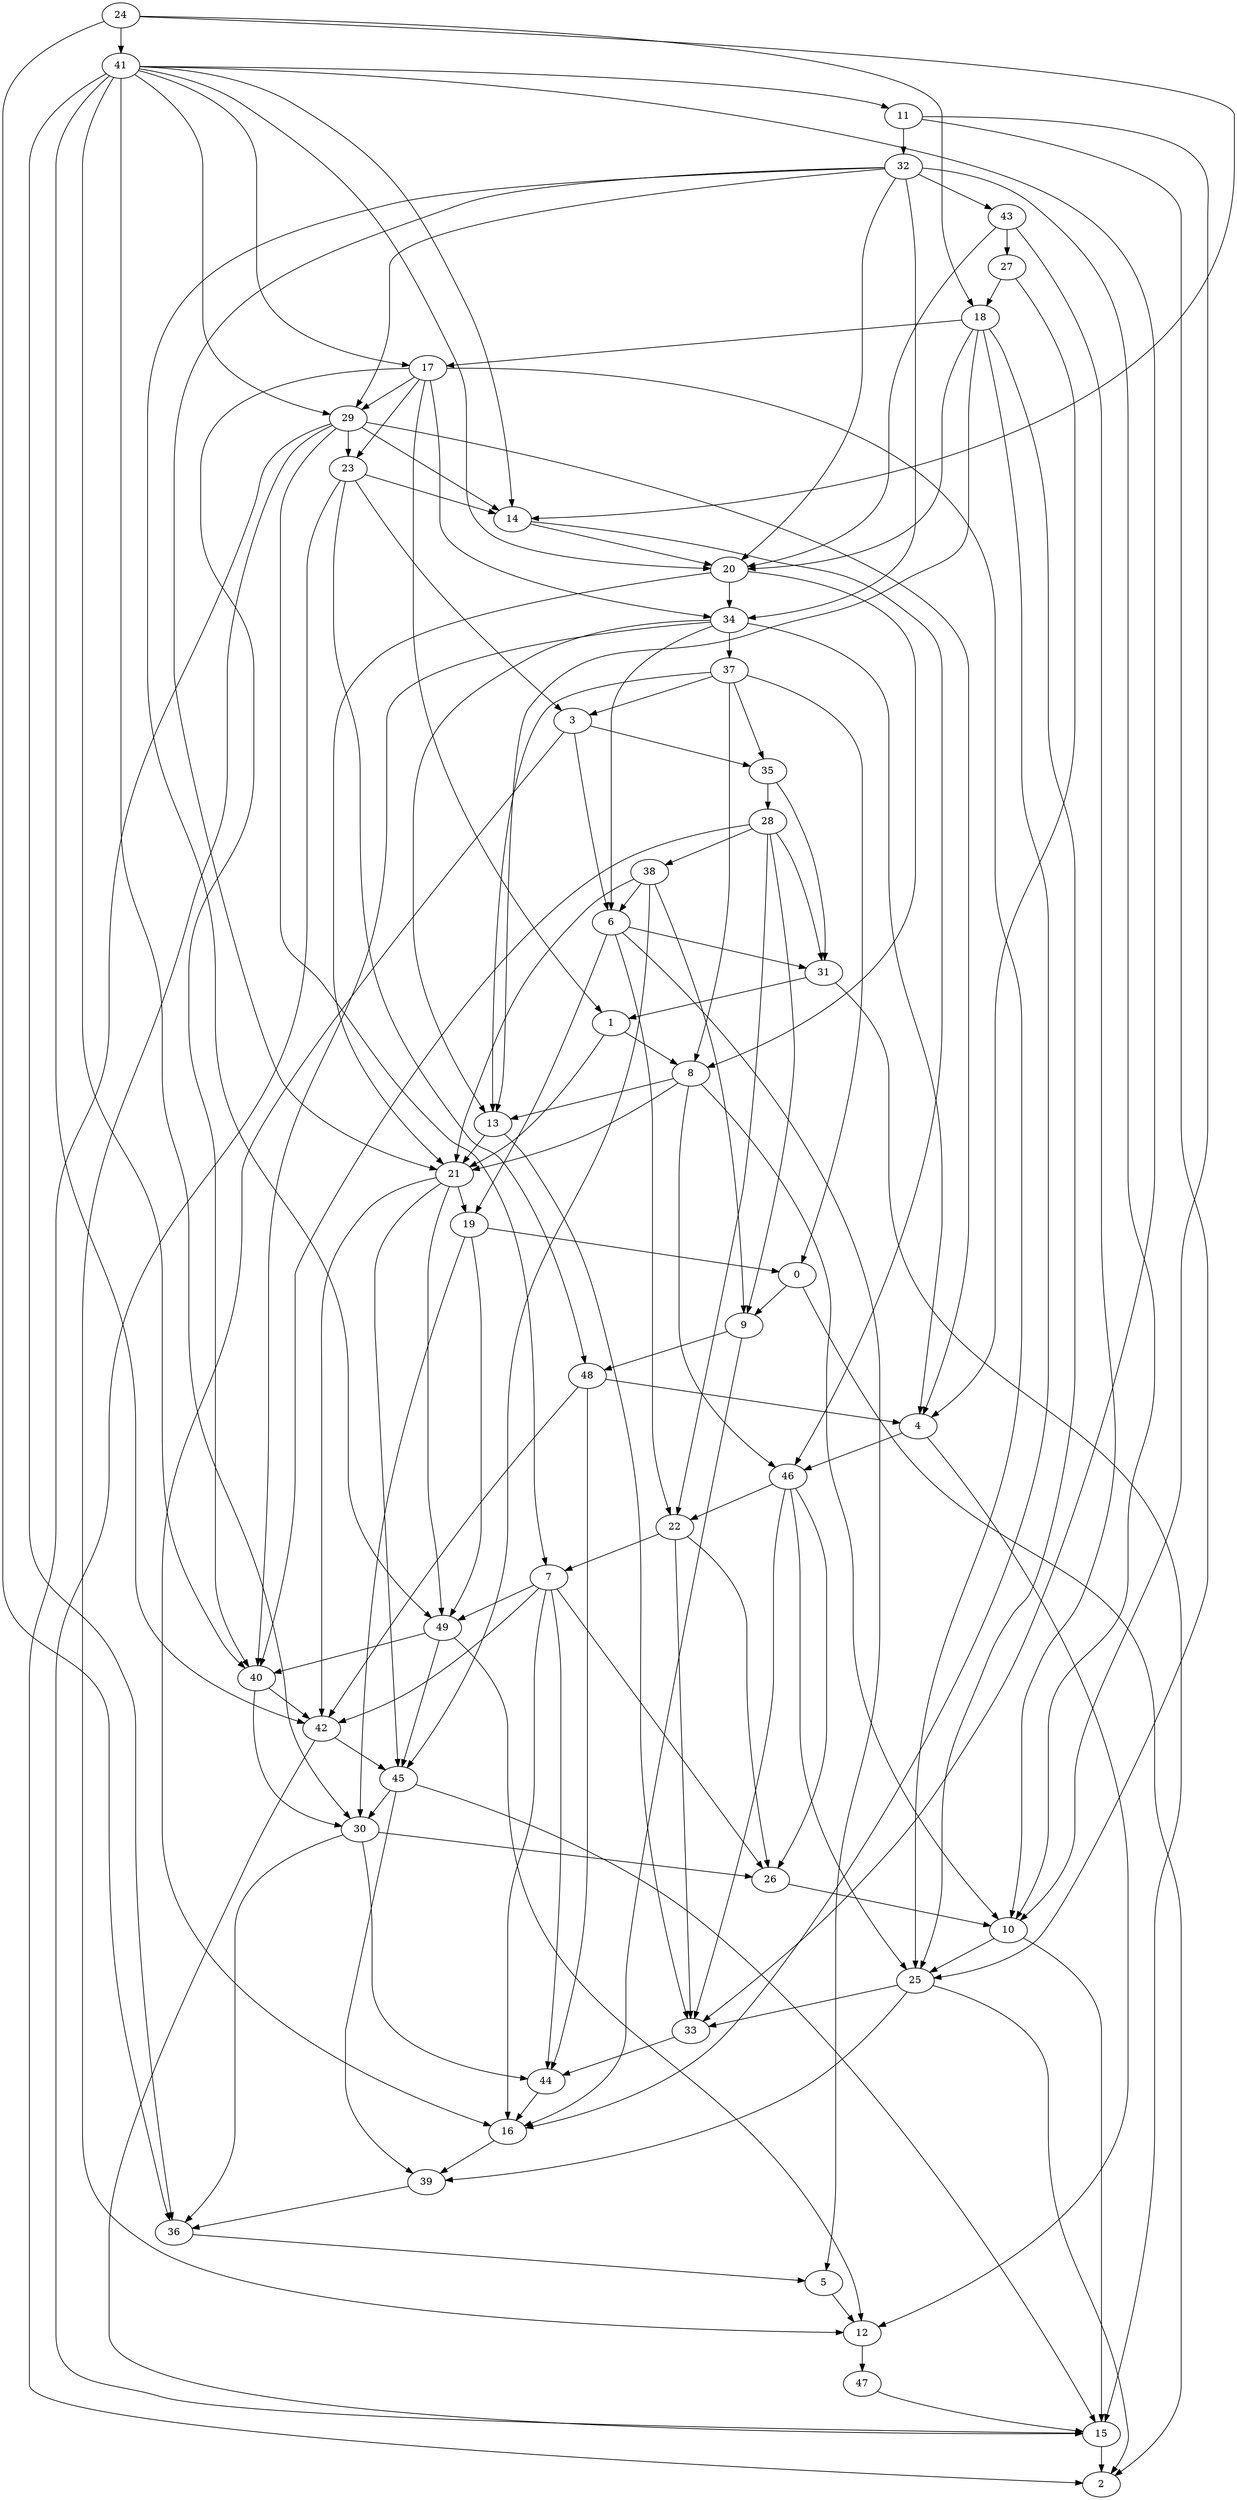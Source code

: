 strict digraph {
0;
1;
2;
3;
4;
5;
6;
7;
8;
9;
10;
11;
12;
13;
14;
15;
16;
17;
18;
19;
20;
21;
22;
23;
24;
25;
26;
27;
28;
29;
30;
31;
32;
33;
34;
35;
36;
37;
38;
39;
40;
41;
42;
43;
44;
45;
46;
47;
48;
49;
0 -> 9 [weight=3];
0 -> 2 [weight=5];
1 -> 8 [weight=9];
1 -> 21 [weight=3];
3 -> 35 [weight=7];
3 -> 16 [weight=6];
3 -> 6 [weight=2];
4 -> 46 [weight=3];
4 -> 12 [weight=8];
5 -> 12 [weight=5];
6 -> 31 [weight=9];
6 -> 22 [weight=6];
6 -> 19 [weight=3];
6 -> 5 [weight=7];
7 -> 49 [weight=6];
7 -> 44 [weight=9];
7 -> 42 [weight=3];
7 -> 26 [weight=10];
7 -> 16 [weight=7];
8 -> 13 [weight=2];
8 -> 10 [weight=1];
8 -> 46 [weight=1];
8 -> 21 [weight=4];
9 -> 48 [weight=8];
9 -> 16 [weight=6];
10 -> 25 [weight=7];
10 -> 15 [weight=9];
11 -> 32 [weight=9];
11 -> 10 [weight=4];
11 -> 25 [weight=8];
12 -> 47 [weight=2];
13 -> 21 [weight=8];
13 -> 33 [weight=5];
14 -> 20 [weight=5];
14 -> 46 [weight=3];
15 -> 2 [weight=7];
16 -> 39 [weight=8];
17 -> 29 [weight=8];
17 -> 25 [weight=9];
17 -> 40 [weight=3];
17 -> 23 [weight=3];
17 -> 1 [weight=9];
17 -> 34 [weight=4];
18 -> 17 [weight=1];
18 -> 13 [weight=2];
18 -> 20 [weight=8];
18 -> 16 [weight=3];
18 -> 25 [weight=2];
19 -> 0 [weight=2];
19 -> 49 [weight=8];
19 -> 30 [weight=6];
20 -> 34 [weight=10];
20 -> 21 [weight=7];
20 -> 8 [weight=6];
21 -> 19 [weight=1];
21 -> 45 [weight=2];
21 -> 42 [weight=2];
21 -> 49 [weight=5];
22 -> 7 [weight=8];
22 -> 26 [weight=3];
22 -> 33 [weight=2];
23 -> 14 [weight=7];
23 -> 15 [weight=7];
23 -> 48 [weight=6];
23 -> 3 [weight=1];
24 -> 41 [weight=9];
24 -> 18 [weight=5];
24 -> 14 [weight=4];
24 -> 36 [weight=8];
25 -> 33 [weight=8];
25 -> 39 [weight=6];
25 -> 2 [weight=2];
26 -> 10 [weight=10];
27 -> 18 [weight=1];
27 -> 4 [weight=2];
28 -> 38 [weight=2];
28 -> 22 [weight=6];
28 -> 40 [weight=3];
28 -> 31 [weight=2];
28 -> 9 [weight=10];
29 -> 23 [weight=3];
29 -> 14 [weight=10];
29 -> 4 [weight=4];
29 -> 12 [weight=4];
29 -> 2 [weight=2];
29 -> 7 [weight=2];
30 -> 26 [weight=5];
30 -> 36 [weight=5];
30 -> 44 [weight=10];
31 -> 1 [weight=10];
31 -> 15 [weight=10];
32 -> 43 [weight=5];
32 -> 20 [weight=7];
32 -> 34 [weight=10];
32 -> 29 [weight=7];
32 -> 21 [weight=3];
32 -> 10 [weight=4];
32 -> 49 [weight=6];
33 -> 44 [weight=8];
34 -> 37 [weight=7];
34 -> 6 [weight=3];
34 -> 40 [weight=8];
34 -> 13 [weight=7];
34 -> 4 [weight=6];
35 -> 28 [weight=10];
35 -> 31 [weight=6];
36 -> 5 [weight=4];
37 -> 3 [weight=6];
37 -> 13 [weight=5];
37 -> 8 [weight=6];
37 -> 35 [weight=8];
37 -> 0 [weight=3];
38 -> 6 [weight=4];
38 -> 45 [weight=9];
38 -> 9 [weight=6];
38 -> 21 [weight=6];
39 -> 36 [weight=7];
40 -> 42 [weight=10];
40 -> 30 [weight=5];
41 -> 11 [weight=1];
41 -> 40 [weight=6];
41 -> 14 [weight=5];
41 -> 20 [weight=10];
41 -> 30 [weight=9];
41 -> 42 [weight=7];
41 -> 17 [weight=3];
41 -> 36 [weight=10];
41 -> 29 [weight=7];
41 -> 33 [weight=1];
42 -> 45 [weight=8];
42 -> 15 [weight=3];
43 -> 27 [weight=9];
43 -> 20 [weight=4];
43 -> 10 [weight=1];
44 -> 16 [weight=6];
45 -> 30 [weight=8];
45 -> 15 [weight=2];
45 -> 39 [weight=7];
46 -> 22 [weight=3];
46 -> 26 [weight=5];
46 -> 25 [weight=2];
46 -> 33 [weight=2];
47 -> 15 [weight=3];
48 -> 4 [weight=10];
48 -> 44 [weight=9];
48 -> 42 [weight=1];
49 -> 40 [weight=4];
49 -> 12 [weight=6];
49 -> 45 [weight=4];
}
